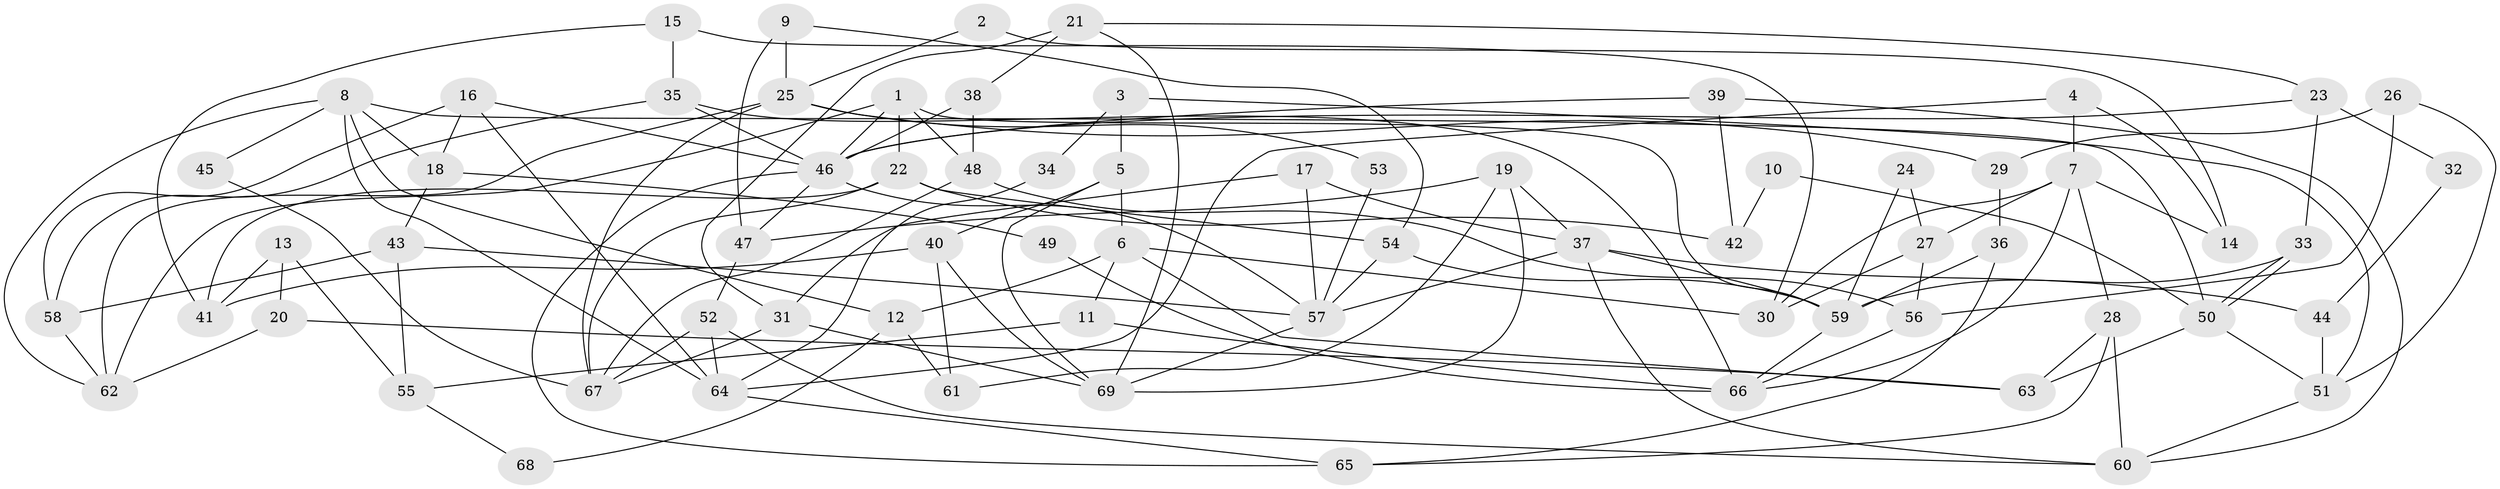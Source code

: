 // Generated by graph-tools (version 1.1) at 2025/36/03/09/25 02:36:16]
// undirected, 69 vertices, 138 edges
graph export_dot {
graph [start="1"]
  node [color=gray90,style=filled];
  1;
  2;
  3;
  4;
  5;
  6;
  7;
  8;
  9;
  10;
  11;
  12;
  13;
  14;
  15;
  16;
  17;
  18;
  19;
  20;
  21;
  22;
  23;
  24;
  25;
  26;
  27;
  28;
  29;
  30;
  31;
  32;
  33;
  34;
  35;
  36;
  37;
  38;
  39;
  40;
  41;
  42;
  43;
  44;
  45;
  46;
  47;
  48;
  49;
  50;
  51;
  52;
  53;
  54;
  55;
  56;
  57;
  58;
  59;
  60;
  61;
  62;
  63;
  64;
  65;
  66;
  67;
  68;
  69;
  1 -- 62;
  1 -- 48;
  1 -- 22;
  1 -- 46;
  1 -- 59;
  2 -- 25;
  2 -- 14;
  3 -- 51;
  3 -- 5;
  3 -- 34;
  4 -- 64;
  4 -- 7;
  4 -- 14;
  5 -- 69;
  5 -- 40;
  5 -- 6;
  6 -- 30;
  6 -- 11;
  6 -- 12;
  6 -- 63;
  7 -- 27;
  7 -- 66;
  7 -- 14;
  7 -- 28;
  7 -- 30;
  8 -- 64;
  8 -- 50;
  8 -- 12;
  8 -- 18;
  8 -- 45;
  8 -- 62;
  9 -- 54;
  9 -- 47;
  9 -- 25;
  10 -- 42;
  10 -- 50;
  11 -- 66;
  11 -- 55;
  12 -- 61;
  12 -- 68;
  13 -- 55;
  13 -- 20;
  13 -- 41;
  15 -- 35;
  15 -- 41;
  15 -- 30;
  16 -- 46;
  16 -- 58;
  16 -- 18;
  16 -- 64;
  17 -- 57;
  17 -- 31;
  17 -- 37;
  18 -- 43;
  18 -- 49;
  19 -- 37;
  19 -- 69;
  19 -- 47;
  19 -- 61;
  20 -- 62;
  20 -- 63;
  21 -- 23;
  21 -- 31;
  21 -- 38;
  21 -- 69;
  22 -- 41;
  22 -- 42;
  22 -- 54;
  22 -- 67;
  23 -- 46;
  23 -- 33;
  23 -- 32;
  24 -- 59;
  24 -- 27;
  25 -- 67;
  25 -- 29;
  25 -- 53;
  25 -- 62;
  26 -- 29;
  26 -- 56;
  26 -- 51;
  27 -- 56;
  27 -- 30;
  28 -- 63;
  28 -- 60;
  28 -- 65;
  29 -- 36;
  31 -- 67;
  31 -- 69;
  32 -- 44;
  33 -- 50;
  33 -- 50;
  33 -- 59;
  34 -- 64;
  35 -- 58;
  35 -- 46;
  35 -- 66;
  36 -- 59;
  36 -- 65;
  37 -- 59;
  37 -- 44;
  37 -- 57;
  37 -- 60;
  38 -- 46;
  38 -- 48;
  39 -- 46;
  39 -- 60;
  39 -- 42;
  40 -- 69;
  40 -- 61;
  40 -- 41;
  43 -- 57;
  43 -- 55;
  43 -- 58;
  44 -- 51;
  45 -- 67;
  46 -- 47;
  46 -- 57;
  46 -- 65;
  47 -- 52;
  48 -- 67;
  48 -- 56;
  49 -- 66;
  50 -- 51;
  50 -- 63;
  51 -- 60;
  52 -- 64;
  52 -- 60;
  52 -- 67;
  53 -- 57;
  54 -- 57;
  54 -- 59;
  55 -- 68;
  56 -- 66;
  57 -- 69;
  58 -- 62;
  59 -- 66;
  64 -- 65;
}
